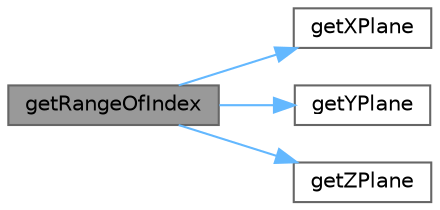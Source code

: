 digraph "getRangeOfIndex"
{
 // LATEX_PDF_SIZE
  bgcolor="transparent";
  edge [fontname=Helvetica,fontsize=10,labelfontname=Helvetica,labelfontsize=10];
  node [fontname=Helvetica,fontsize=10,shape=box,height=0.2,width=0.4];
  rankdir="LR";
  Node1 [id="Node000001",label="getRangeOfIndex",height=0.2,width=0.4,color="gray40", fillcolor="grey60", style="filled", fontcolor="black",tooltip="Retrieves the range of parametric values of the planes."];
  Node1 -> Node2 [id="edge1_Node000001_Node000002",color="steelblue1",style="solid",tooltip=" "];
  Node2 [id="Node000002",label="getXPlane",height=0.2,width=0.4,color="grey40", fillcolor="white", style="filled",URL="$cuda-projection_8cu.html#aa71204182baf78f56be2c28c0e885d97",tooltip="Computes the coordinate of a plane parallel relative to the YZ plane."];
  Node1 -> Node3 [id="edge2_Node000001_Node000003",color="steelblue1",style="solid",tooltip=" "];
  Node3 [id="Node000003",label="getYPlane",height=0.2,width=0.4,color="grey40", fillcolor="white", style="filled",URL="$cuda-projection_8cu.html#a9c4b397a7a49b711b4454349dbdde4ec",tooltip="Computes the coordinate of a plane parallel relative to the XZ plane."];
  Node1 -> Node4 [id="edge3_Node000001_Node000004",color="steelblue1",style="solid",tooltip=" "];
  Node4 [id="Node000004",label="getZPlane",height=0.2,width=0.4,color="grey40", fillcolor="white", style="filled",URL="$cuda-projection_8cu.html#a95748e2db982494ed58f55796f63767f",tooltip="Computes the coordinate of a plane parallel relative to the XY plane."];
}
